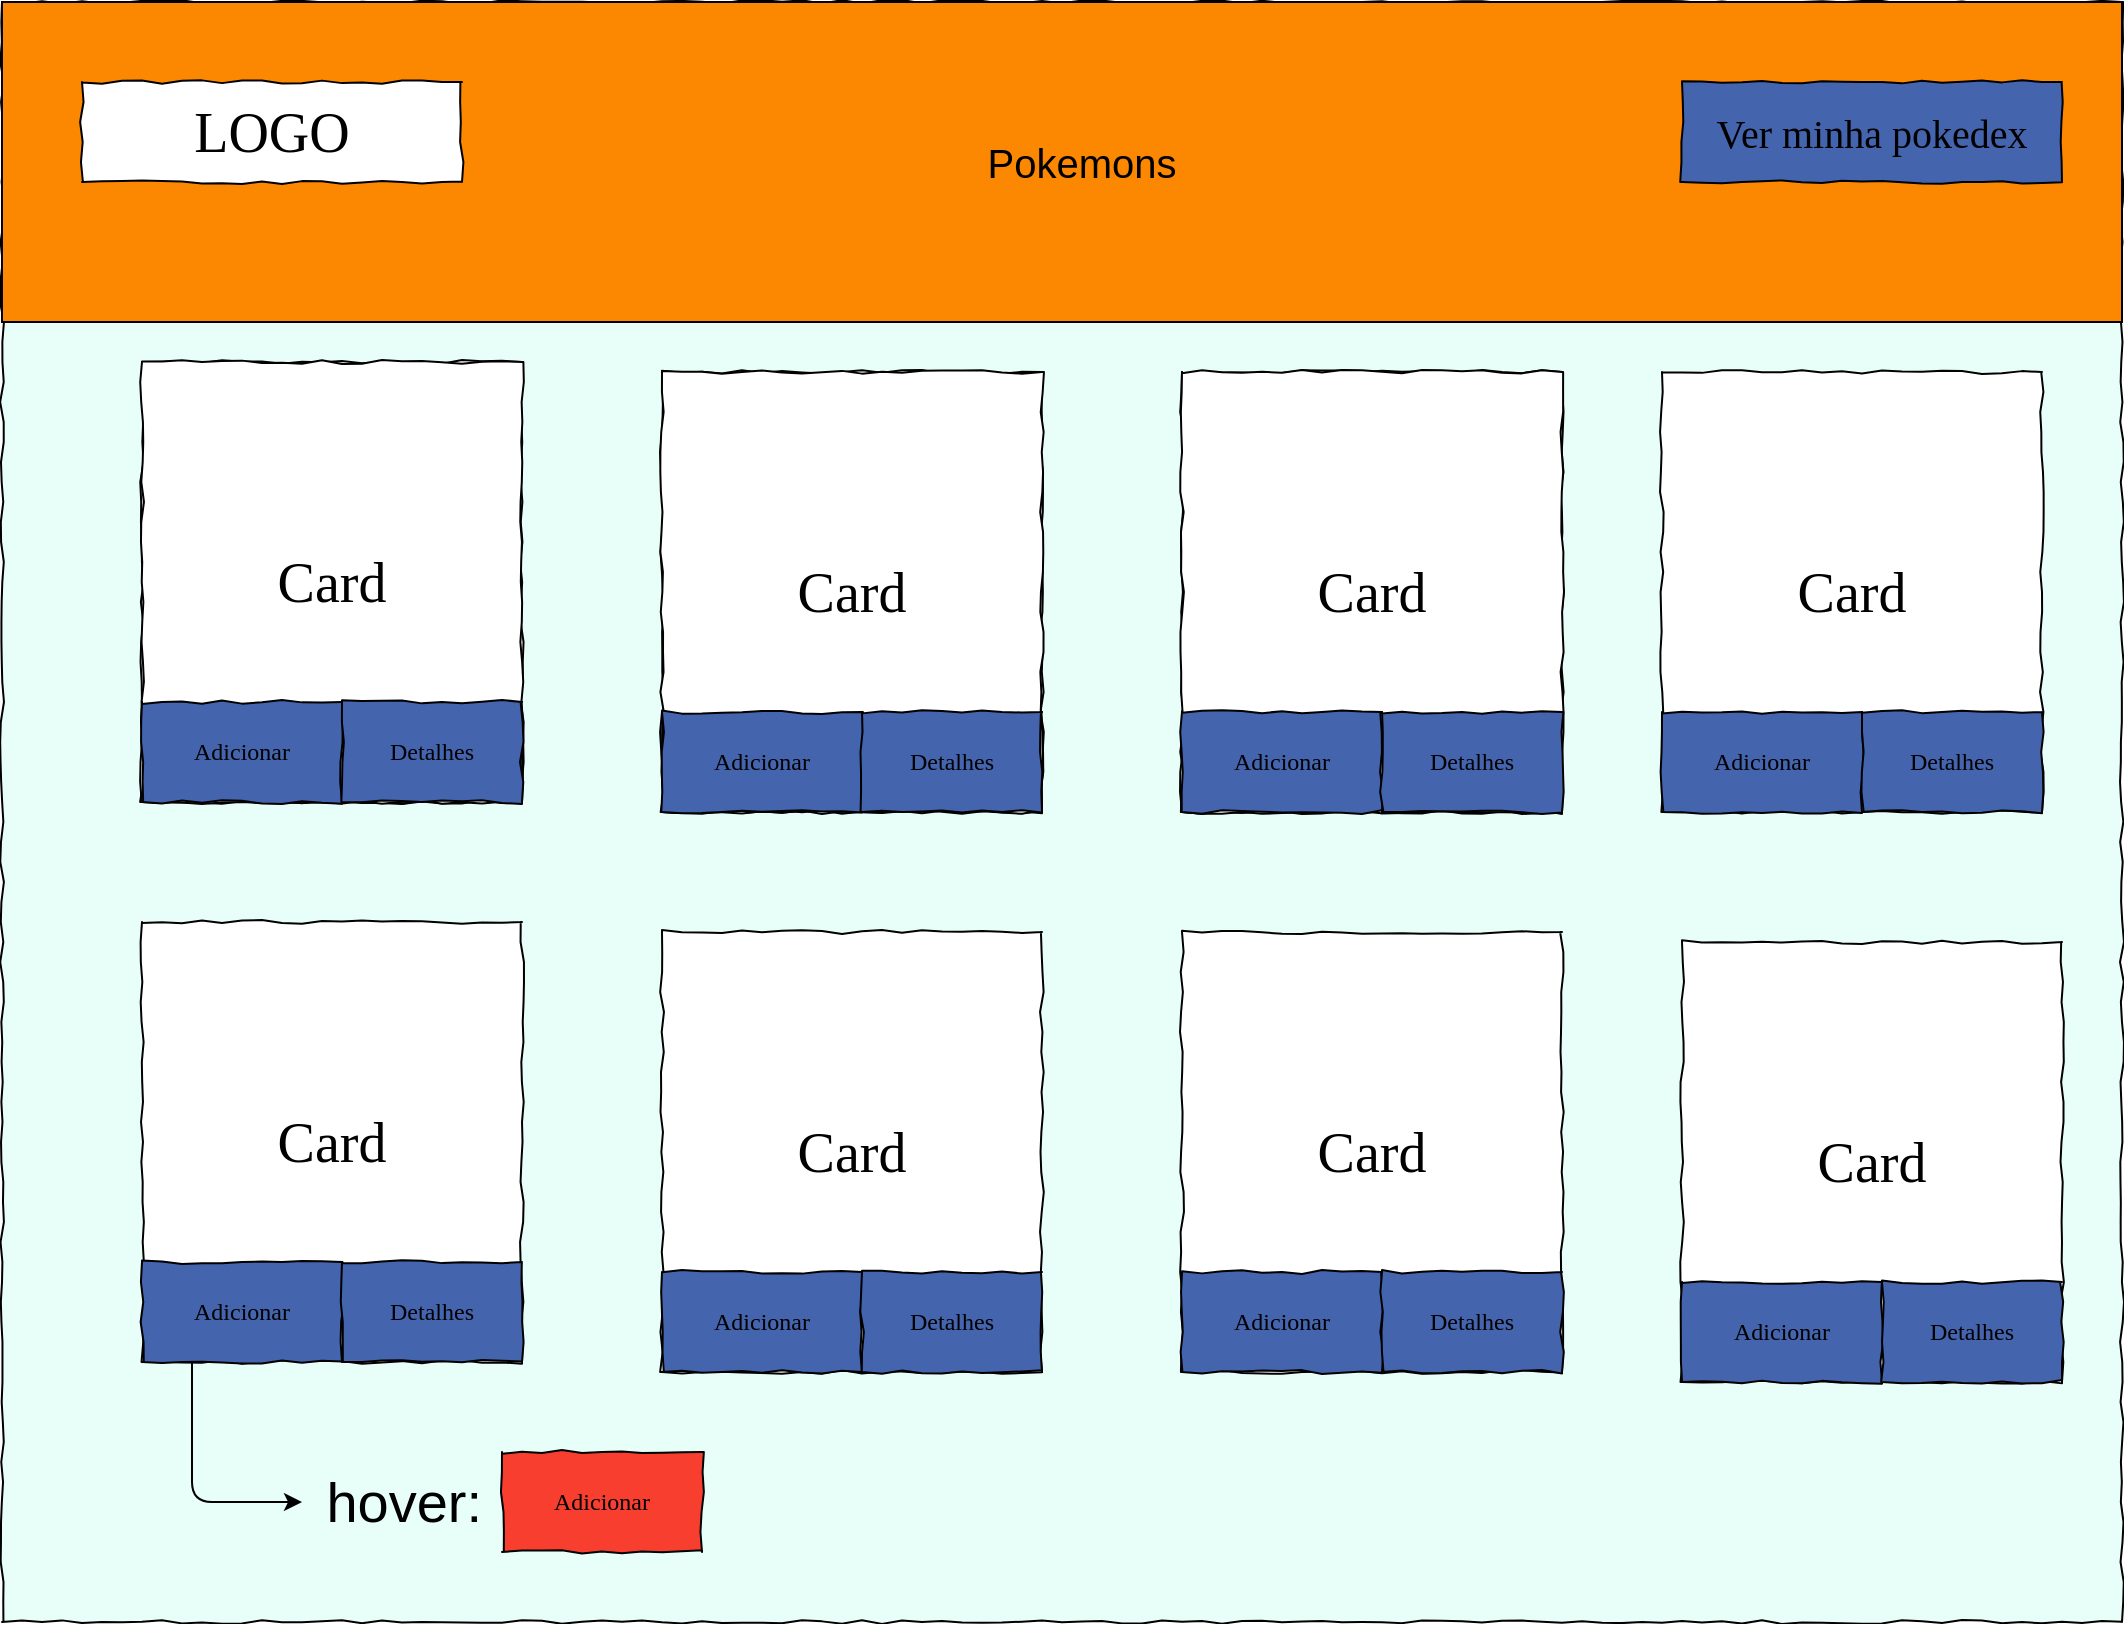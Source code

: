 <mxfile version="14.6.3" type="device" pages="4"><diagram name="Home" id="03018318-947c-dd8e-b7a3-06fadd420f32"><mxGraphModel dx="1175" dy="722" grid="1" gridSize="10" guides="1" tooltips="1" connect="1" arrows="1" fold="1" page="1" pageScale="1" pageWidth="1100" pageHeight="850" background="#ffffff" math="0" shadow="0"><root><mxCell id="0"/><mxCell id="1" parent="0"/><mxCell id="677b7b8949515195-1" value="" style="whiteSpace=wrap;html=1;rounded=0;shadow=0;labelBackgroundColor=none;strokeColor=#000000;strokeWidth=1;fillColor=#E7FeF9;fontFamily=Verdana;fontSize=12;fontColor=#000000;align=center;comic=1;" parent="1" vertex="1"><mxGeometry x="20" y="20" width="1060" height="810" as="geometry"/></mxCell><mxCell id="8MMF4L-imSJykYogSIKI-1" value="" style="rounded=0;whiteSpace=wrap;html=1;fontSize=28;fillColor=#fc8701;" vertex="1" parent="1"><mxGeometry x="20" y="20" width="1060" height="160" as="geometry"/></mxCell><mxCell id="677b7b8949515195-2" value="LOGO" style="whiteSpace=wrap;html=1;rounded=0;shadow=0;labelBackgroundColor=none;strokeWidth=1;fontFamily=Verdana;fontSize=28;align=center;comic=1;" parent="1" vertex="1"><mxGeometry x="60" y="60" width="190" height="50" as="geometry"/></mxCell><mxCell id="AxU79lX9wcsdElTLsXeZ-1" value="Ver minha pokedex" style="whiteSpace=wrap;html=1;rounded=0;shadow=0;labelBackgroundColor=none;strokeWidth=1;fontFamily=Verdana;fontSize=20;align=center;comic=1;fillColor=#4464ad;" vertex="1" parent="1"><mxGeometry x="860" y="60" width="190" height="50" as="geometry"/></mxCell><mxCell id="O5Lpkh7jZbUP1sOswhol-2" value="Pokemons" style="text;html=1;strokeColor=none;fillColor=none;align=center;verticalAlign=middle;whiteSpace=wrap;rounded=0;fontSize=20;" vertex="1" parent="1"><mxGeometry x="450" y="90" width="220" height="20" as="geometry"/></mxCell><mxCell id="O5Lpkh7jZbUP1sOswhol-6" value="" style="group" vertex="1" connectable="0" parent="1"><mxGeometry x="90" y="200" width="190" height="220" as="geometry"/></mxCell><mxCell id="O5Lpkh7jZbUP1sOswhol-3" value="Card" style="whiteSpace=wrap;html=1;rounded=0;shadow=0;labelBackgroundColor=none;strokeWidth=1;fontFamily=Verdana;fontSize=28;align=center;comic=1;" vertex="1" parent="O5Lpkh7jZbUP1sOswhol-6"><mxGeometry width="190" height="220" as="geometry"/></mxCell><mxCell id="O5Lpkh7jZbUP1sOswhol-4" value="Adicionar" style="whiteSpace=wrap;html=1;rounded=0;shadow=0;labelBackgroundColor=none;strokeWidth=1;fontFamily=Verdana;fontSize=12;align=center;comic=1;fillColor=#4464ad;" vertex="1" parent="O5Lpkh7jZbUP1sOswhol-6"><mxGeometry y="170" width="100" height="50" as="geometry"/></mxCell><mxCell id="O5Lpkh7jZbUP1sOswhol-5" value="Detalhes" style="whiteSpace=wrap;html=1;rounded=0;shadow=0;labelBackgroundColor=none;strokeWidth=1;fontFamily=Verdana;fontSize=12;align=center;comic=1;fillColor=#4464ad;" vertex="1" parent="O5Lpkh7jZbUP1sOswhol-6"><mxGeometry x="100" y="170" width="90" height="50" as="geometry"/></mxCell><mxCell id="8MMF4L-imSJykYogSIKI-2" value="" style="group" vertex="1" connectable="0" parent="1"><mxGeometry x="350" y="205" width="190" height="220" as="geometry"/></mxCell><mxCell id="8MMF4L-imSJykYogSIKI-3" value="Card" style="whiteSpace=wrap;html=1;rounded=0;shadow=0;labelBackgroundColor=none;strokeWidth=1;fontFamily=Verdana;fontSize=28;align=center;comic=1;" vertex="1" parent="8MMF4L-imSJykYogSIKI-2"><mxGeometry width="190" height="220" as="geometry"/></mxCell><mxCell id="8MMF4L-imSJykYogSIKI-4" value="Adicionar" style="whiteSpace=wrap;html=1;rounded=0;shadow=0;labelBackgroundColor=none;strokeWidth=1;fontFamily=Verdana;fontSize=12;align=center;comic=1;fillColor=#4464ad;" vertex="1" parent="8MMF4L-imSJykYogSIKI-2"><mxGeometry y="170" width="100" height="50" as="geometry"/></mxCell><mxCell id="8MMF4L-imSJykYogSIKI-5" value="Detalhes" style="whiteSpace=wrap;html=1;rounded=0;shadow=0;labelBackgroundColor=none;strokeWidth=1;fontFamily=Verdana;fontSize=12;align=center;comic=1;fillColor=#4464ad;" vertex="1" parent="8MMF4L-imSJykYogSIKI-2"><mxGeometry x="100" y="170" width="90" height="50" as="geometry"/></mxCell><mxCell id="8MMF4L-imSJykYogSIKI-6" value="" style="group" vertex="1" connectable="0" parent="1"><mxGeometry x="610" y="205" width="190" height="220" as="geometry"/></mxCell><mxCell id="8MMF4L-imSJykYogSIKI-7" value="Card" style="whiteSpace=wrap;html=1;rounded=0;shadow=0;labelBackgroundColor=none;strokeWidth=1;fontFamily=Verdana;fontSize=28;align=center;comic=1;" vertex="1" parent="8MMF4L-imSJykYogSIKI-6"><mxGeometry width="190" height="220" as="geometry"/></mxCell><mxCell id="8MMF4L-imSJykYogSIKI-8" value="Adicionar" style="whiteSpace=wrap;html=1;rounded=0;shadow=0;labelBackgroundColor=none;strokeWidth=1;fontFamily=Verdana;fontSize=12;align=center;comic=1;fillColor=#4464ad;" vertex="1" parent="8MMF4L-imSJykYogSIKI-6"><mxGeometry y="170" width="100" height="50" as="geometry"/></mxCell><mxCell id="8MMF4L-imSJykYogSIKI-9" value="Detalhes" style="whiteSpace=wrap;html=1;rounded=0;shadow=0;labelBackgroundColor=none;strokeWidth=1;fontFamily=Verdana;fontSize=12;align=center;comic=1;fillColor=#4464ad;" vertex="1" parent="8MMF4L-imSJykYogSIKI-6"><mxGeometry x="100" y="170" width="90" height="50" as="geometry"/></mxCell><mxCell id="8MMF4L-imSJykYogSIKI-10" value="" style="group" vertex="1" connectable="0" parent="1"><mxGeometry x="850" y="205" width="190" height="220" as="geometry"/></mxCell><mxCell id="8MMF4L-imSJykYogSIKI-11" value="Card" style="whiteSpace=wrap;html=1;rounded=0;shadow=0;labelBackgroundColor=none;strokeWidth=1;fontFamily=Verdana;fontSize=28;align=center;comic=1;" vertex="1" parent="8MMF4L-imSJykYogSIKI-10"><mxGeometry width="190" height="220" as="geometry"/></mxCell><mxCell id="8MMF4L-imSJykYogSIKI-12" value="Adicionar" style="whiteSpace=wrap;html=1;rounded=0;shadow=0;labelBackgroundColor=none;strokeWidth=1;fontFamily=Verdana;fontSize=12;align=center;comic=1;fillColor=#4464ad;" vertex="1" parent="8MMF4L-imSJykYogSIKI-10"><mxGeometry y="170" width="100" height="50" as="geometry"/></mxCell><mxCell id="8MMF4L-imSJykYogSIKI-13" value="Detalhes" style="whiteSpace=wrap;html=1;rounded=0;shadow=0;labelBackgroundColor=none;strokeWidth=1;fontFamily=Verdana;fontSize=12;align=center;comic=1;fillColor=#4464ad;" vertex="1" parent="8MMF4L-imSJykYogSIKI-10"><mxGeometry x="100" y="170" width="90" height="50" as="geometry"/></mxCell><mxCell id="8MMF4L-imSJykYogSIKI-14" value="" style="group" vertex="1" connectable="0" parent="8MMF4L-imSJykYogSIKI-10"><mxGeometry x="-760" y="-5" width="190" height="220" as="geometry"/></mxCell><mxCell id="8MMF4L-imSJykYogSIKI-15" value="Card" style="whiteSpace=wrap;html=1;rounded=0;shadow=0;labelBackgroundColor=none;strokeWidth=1;fontFamily=Verdana;fontSize=28;align=center;comic=1;" vertex="1" parent="8MMF4L-imSJykYogSIKI-14"><mxGeometry width="190" height="220" as="geometry"/></mxCell><mxCell id="8MMF4L-imSJykYogSIKI-16" value="Adicionar" style="whiteSpace=wrap;html=1;rounded=0;shadow=0;labelBackgroundColor=none;strokeWidth=1;fontFamily=Verdana;fontSize=12;align=center;comic=1;fillColor=#4464ad;" vertex="1" parent="8MMF4L-imSJykYogSIKI-14"><mxGeometry y="170" width="100" height="50" as="geometry"/></mxCell><mxCell id="8MMF4L-imSJykYogSIKI-17" value="Detalhes" style="whiteSpace=wrap;html=1;rounded=0;shadow=0;labelBackgroundColor=none;strokeWidth=1;fontFamily=Verdana;fontSize=12;align=center;comic=1;fillColor=#4464ad;" vertex="1" parent="8MMF4L-imSJykYogSIKI-14"><mxGeometry x="100" y="170" width="90" height="50" as="geometry"/></mxCell><mxCell id="8MMF4L-imSJykYogSIKI-18" value="" style="group" vertex="1" connectable="0" parent="8MMF4L-imSJykYogSIKI-10"><mxGeometry x="-500" width="190" height="220" as="geometry"/></mxCell><mxCell id="8MMF4L-imSJykYogSIKI-19" value="Card" style="whiteSpace=wrap;html=1;rounded=0;shadow=0;labelBackgroundColor=none;strokeWidth=1;fontFamily=Verdana;fontSize=28;align=center;comic=1;" vertex="1" parent="8MMF4L-imSJykYogSIKI-18"><mxGeometry width="190" height="220" as="geometry"/></mxCell><mxCell id="8MMF4L-imSJykYogSIKI-20" value="Adicionar" style="whiteSpace=wrap;html=1;rounded=0;shadow=0;labelBackgroundColor=none;strokeWidth=1;fontFamily=Verdana;fontSize=12;align=center;comic=1;fillColor=#4464ad;" vertex="1" parent="8MMF4L-imSJykYogSIKI-18"><mxGeometry y="170" width="100" height="50" as="geometry"/></mxCell><mxCell id="8MMF4L-imSJykYogSIKI-21" value="Detalhes" style="whiteSpace=wrap;html=1;rounded=0;shadow=0;labelBackgroundColor=none;strokeWidth=1;fontFamily=Verdana;fontSize=12;align=center;comic=1;fillColor=#4464ad;" vertex="1" parent="8MMF4L-imSJykYogSIKI-18"><mxGeometry x="100" y="170" width="90" height="50" as="geometry"/></mxCell><mxCell id="8MMF4L-imSJykYogSIKI-22" value="" style="group" vertex="1" connectable="0" parent="8MMF4L-imSJykYogSIKI-10"><mxGeometry x="-240" width="190" height="220" as="geometry"/></mxCell><mxCell id="8MMF4L-imSJykYogSIKI-23" value="Card" style="whiteSpace=wrap;html=1;rounded=0;shadow=0;labelBackgroundColor=none;strokeWidth=1;fontFamily=Verdana;fontSize=28;align=center;comic=1;" vertex="1" parent="8MMF4L-imSJykYogSIKI-22"><mxGeometry width="190" height="220" as="geometry"/></mxCell><mxCell id="8MMF4L-imSJykYogSIKI-24" value="Adicionar" style="whiteSpace=wrap;html=1;rounded=0;shadow=0;labelBackgroundColor=none;strokeWidth=1;fontFamily=Verdana;fontSize=12;align=center;comic=1;fillColor=#4464ad;" vertex="1" parent="8MMF4L-imSJykYogSIKI-22"><mxGeometry y="170" width="100" height="50" as="geometry"/></mxCell><mxCell id="8MMF4L-imSJykYogSIKI-25" value="Detalhes" style="whiteSpace=wrap;html=1;rounded=0;shadow=0;labelBackgroundColor=none;strokeWidth=1;fontFamily=Verdana;fontSize=12;align=center;comic=1;fillColor=#4464ad;" vertex="1" parent="8MMF4L-imSJykYogSIKI-22"><mxGeometry x="100" y="170" width="90" height="50" as="geometry"/></mxCell><mxCell id="8MMF4L-imSJykYogSIKI-26" value="" style="group" vertex="1" connectable="0" parent="1"><mxGeometry x="90" y="480" width="190" height="220" as="geometry"/></mxCell><mxCell id="8MMF4L-imSJykYogSIKI-27" value="Card" style="whiteSpace=wrap;html=1;rounded=0;shadow=0;labelBackgroundColor=none;strokeWidth=1;fontFamily=Verdana;fontSize=28;align=center;comic=1;" vertex="1" parent="8MMF4L-imSJykYogSIKI-26"><mxGeometry width="190" height="220" as="geometry"/></mxCell><mxCell id="8MMF4L-imSJykYogSIKI-28" value="Adicionar" style="whiteSpace=wrap;html=1;rounded=0;shadow=0;labelBackgroundColor=none;strokeWidth=1;fontFamily=Verdana;fontSize=12;align=center;comic=1;fillColor=#4464ad;" vertex="1" parent="8MMF4L-imSJykYogSIKI-26"><mxGeometry y="170" width="100" height="50" as="geometry"/></mxCell><mxCell id="8MMF4L-imSJykYogSIKI-29" value="Detalhes" style="whiteSpace=wrap;html=1;rounded=0;shadow=0;labelBackgroundColor=none;strokeWidth=1;fontFamily=Verdana;fontSize=12;align=center;comic=1;fillColor=#4464ad;" vertex="1" parent="8MMF4L-imSJykYogSIKI-26"><mxGeometry x="100" y="170" width="90" height="50" as="geometry"/></mxCell><mxCell id="8MMF4L-imSJykYogSIKI-30" value="" style="group" vertex="1" connectable="0" parent="1"><mxGeometry x="350" y="485" width="190" height="220" as="geometry"/></mxCell><mxCell id="8MMF4L-imSJykYogSIKI-31" value="Card" style="whiteSpace=wrap;html=1;rounded=0;shadow=0;labelBackgroundColor=none;strokeWidth=1;fontFamily=Verdana;fontSize=28;align=center;comic=1;" vertex="1" parent="8MMF4L-imSJykYogSIKI-30"><mxGeometry width="190" height="220" as="geometry"/></mxCell><mxCell id="8MMF4L-imSJykYogSIKI-32" value="Adicionar" style="whiteSpace=wrap;html=1;rounded=0;shadow=0;labelBackgroundColor=none;strokeWidth=1;fontFamily=Verdana;fontSize=12;align=center;comic=1;fillColor=#4464ad;" vertex="1" parent="8MMF4L-imSJykYogSIKI-30"><mxGeometry y="170" width="100" height="50" as="geometry"/></mxCell><mxCell id="8MMF4L-imSJykYogSIKI-33" value="Detalhes" style="whiteSpace=wrap;html=1;rounded=0;shadow=0;labelBackgroundColor=none;strokeWidth=1;fontFamily=Verdana;fontSize=12;align=center;comic=1;fillColor=#4464ad;" vertex="1" parent="8MMF4L-imSJykYogSIKI-30"><mxGeometry x="100" y="170" width="90" height="50" as="geometry"/></mxCell><mxCell id="8MMF4L-imSJykYogSIKI-34" value="" style="group" vertex="1" connectable="0" parent="1"><mxGeometry x="610" y="485" width="190" height="220" as="geometry"/></mxCell><mxCell id="8MMF4L-imSJykYogSIKI-35" value="Card" style="whiteSpace=wrap;html=1;rounded=0;shadow=0;labelBackgroundColor=none;strokeWidth=1;fontFamily=Verdana;fontSize=28;align=center;comic=1;" vertex="1" parent="8MMF4L-imSJykYogSIKI-34"><mxGeometry width="190" height="220" as="geometry"/></mxCell><mxCell id="8MMF4L-imSJykYogSIKI-36" value="Adicionar" style="whiteSpace=wrap;html=1;rounded=0;shadow=0;labelBackgroundColor=none;strokeWidth=1;fontFamily=Verdana;fontSize=12;align=center;comic=1;fillColor=#4464ad;" vertex="1" parent="8MMF4L-imSJykYogSIKI-34"><mxGeometry y="170" width="100" height="50" as="geometry"/></mxCell><mxCell id="8MMF4L-imSJykYogSIKI-37" value="Detalhes" style="whiteSpace=wrap;html=1;rounded=0;shadow=0;labelBackgroundColor=none;strokeWidth=1;fontFamily=Verdana;fontSize=12;align=center;comic=1;fillColor=#4464ad;" vertex="1" parent="8MMF4L-imSJykYogSIKI-34"><mxGeometry x="100" y="170" width="90" height="50" as="geometry"/></mxCell><mxCell id="8MMF4L-imSJykYogSIKI-38" value="" style="group" vertex="1" connectable="0" parent="1"><mxGeometry x="860" y="490" width="190" height="220" as="geometry"/></mxCell><mxCell id="8MMF4L-imSJykYogSIKI-39" value="Card" style="whiteSpace=wrap;html=1;rounded=0;shadow=0;labelBackgroundColor=none;strokeWidth=1;fontFamily=Verdana;fontSize=28;align=center;comic=1;" vertex="1" parent="8MMF4L-imSJykYogSIKI-38"><mxGeometry width="190" height="220" as="geometry"/></mxCell><mxCell id="8MMF4L-imSJykYogSIKI-40" value="Adicionar" style="whiteSpace=wrap;html=1;rounded=0;shadow=0;labelBackgroundColor=none;strokeWidth=1;fontFamily=Verdana;fontSize=12;align=center;comic=1;fillColor=#4464ad;" vertex="1" parent="8MMF4L-imSJykYogSIKI-38"><mxGeometry y="170" width="100" height="50" as="geometry"/></mxCell><mxCell id="8MMF4L-imSJykYogSIKI-41" value="Detalhes" style="whiteSpace=wrap;html=1;rounded=0;shadow=0;labelBackgroundColor=none;strokeWidth=1;fontFamily=Verdana;fontSize=12;align=center;comic=1;fillColor=#4464ad;" vertex="1" parent="8MMF4L-imSJykYogSIKI-38"><mxGeometry x="100" y="170" width="90" height="50" as="geometry"/></mxCell><mxCell id="8MMF4L-imSJykYogSIKI-45" value="" style="endArrow=classic;html=1;fontSize=28;exitX=0.25;exitY=1;exitDx=0;exitDy=0;" edge="1" parent="1" source="8MMF4L-imSJykYogSIKI-28"><mxGeometry width="50" height="50" relative="1" as="geometry"><mxPoint x="480" y="640" as="sourcePoint"/><mxPoint x="170" y="770" as="targetPoint"/><Array as="points"><mxPoint x="115" y="770"/></Array></mxGeometry></mxCell><mxCell id="8MMF4L-imSJykYogSIKI-46" value="hover:&amp;nbsp;" style="text;html=1;strokeColor=none;fillColor=none;align=center;verticalAlign=middle;whiteSpace=wrap;rounded=0;fontSize=28;" vertex="1" parent="1"><mxGeometry x="205" y="760" width="40" height="20" as="geometry"/></mxCell><mxCell id="8MMF4L-imSJykYogSIKI-51" value="Adicionar" style="whiteSpace=wrap;html=1;rounded=0;shadow=0;labelBackgroundColor=none;strokeWidth=1;fontFamily=Verdana;fontSize=12;align=center;comic=1;fillColor=#f83f2f;" vertex="1" parent="1"><mxGeometry x="270" y="745" width="100" height="50" as="geometry"/></mxCell></root></mxGraphModel></diagram><diagram name="Pokedex" id="u8BTAJ8z1-_LPuAk2nlk"><mxGraphModel dx="1528" dy="938" grid="1" gridSize="10" guides="1" tooltips="1" connect="1" arrows="1" fold="1" page="1" pageScale="1" pageWidth="1100" pageHeight="850" background="#ffffff" math="0" shadow="0"><root><mxCell id="v41jzx6Svgi0idNACkkp-0"/><mxCell id="v41jzx6Svgi0idNACkkp-1" parent="v41jzx6Svgi0idNACkkp-0"/><mxCell id="v41jzx6Svgi0idNACkkp-2" value="" style="whiteSpace=wrap;html=1;rounded=0;shadow=0;labelBackgroundColor=none;strokeColor=#000000;strokeWidth=1;fillColor=#e7fef9;fontFamily=Verdana;fontSize=12;fontColor=#000000;align=center;comic=1;" vertex="1" parent="v41jzx6Svgi0idNACkkp-1"><mxGeometry x="20" y="20" width="1060" height="810" as="geometry"/></mxCell><mxCell id="Iz8STXl0eSe62dqgRTiM-0" value="" style="rounded=0;whiteSpace=wrap;html=1;fontSize=28;fillColor=#fc8701;" vertex="1" parent="v41jzx6Svgi0idNACkkp-1"><mxGeometry x="20" y="20" width="1060" height="120" as="geometry"/></mxCell><mxCell id="v41jzx6Svgi0idNACkkp-3" value="LOGO" style="whiteSpace=wrap;html=1;rounded=0;shadow=0;labelBackgroundColor=none;strokeWidth=1;fontFamily=Verdana;fontSize=28;align=center;comic=1;" vertex="1" parent="v41jzx6Svgi0idNACkkp-1"><mxGeometry x="60" y="60" width="190" height="50" as="geometry"/></mxCell><mxCell id="v41jzx6Svgi0idNACkkp-5" value="Lista de pokemons" style="whiteSpace=wrap;html=1;rounded=0;shadow=0;labelBackgroundColor=none;strokeWidth=1;fontFamily=Verdana;fontSize=20;align=center;comic=1;fillColor=#4464ad;" vertex="1" parent="v41jzx6Svgi0idNACkkp-1"><mxGeometry x="860" y="60" width="190" height="50" as="geometry"/></mxCell><mxCell id="v41jzx6Svgi0idNACkkp-6" value="Minha Pokedex" style="text;html=1;strokeColor=none;fillColor=none;align=center;verticalAlign=middle;whiteSpace=wrap;rounded=0;fontSize=20;" vertex="1" parent="v41jzx6Svgi0idNACkkp-1"><mxGeometry x="440" y="75" width="220" height="20" as="geometry"/></mxCell><mxCell id="v41jzx6Svgi0idNACkkp-7" value="" style="group" vertex="1" connectable="0" parent="v41jzx6Svgi0idNACkkp-1"><mxGeometry x="90" y="200" width="190" height="220" as="geometry"/></mxCell><mxCell id="v41jzx6Svgi0idNACkkp-8" value="Card" style="whiteSpace=wrap;html=1;rounded=0;shadow=0;labelBackgroundColor=none;strokeWidth=1;fontFamily=Verdana;fontSize=28;align=center;comic=1;" vertex="1" parent="v41jzx6Svgi0idNACkkp-7"><mxGeometry width="190" height="220" as="geometry"/></mxCell><mxCell id="v41jzx6Svgi0idNACkkp-9" value="Remover" style="whiteSpace=wrap;html=1;rounded=0;shadow=0;labelBackgroundColor=none;strokeWidth=1;fontFamily=Verdana;fontSize=12;align=center;comic=1;fillColor=#4464ad;" vertex="1" parent="v41jzx6Svgi0idNACkkp-7"><mxGeometry y="170" width="100" height="50" as="geometry"/></mxCell><mxCell id="v41jzx6Svgi0idNACkkp-10" value="Detalhes" style="whiteSpace=wrap;html=1;rounded=0;shadow=0;labelBackgroundColor=none;strokeWidth=1;fontFamily=Verdana;fontSize=12;align=center;comic=1;fillColor=#4464ad;" vertex="1" parent="v41jzx6Svgi0idNACkkp-7"><mxGeometry x="100" y="170" width="90" height="50" as="geometry"/></mxCell><mxCell id="Iz8STXl0eSe62dqgRTiM-1" value="" style="group" vertex="1" connectable="0" parent="v41jzx6Svgi0idNACkkp-1"><mxGeometry x="320" y="200" width="190" height="220" as="geometry"/></mxCell><mxCell id="Iz8STXl0eSe62dqgRTiM-2" value="Card" style="whiteSpace=wrap;html=1;rounded=0;shadow=0;labelBackgroundColor=none;strokeWidth=1;fontFamily=Verdana;fontSize=28;align=center;comic=1;" vertex="1" parent="Iz8STXl0eSe62dqgRTiM-1"><mxGeometry width="190" height="220" as="geometry"/></mxCell><mxCell id="Iz8STXl0eSe62dqgRTiM-3" value="Remover" style="whiteSpace=wrap;html=1;rounded=0;shadow=0;labelBackgroundColor=none;strokeWidth=1;fontFamily=Verdana;fontSize=12;align=center;comic=1;fillColor=#4464ad;" vertex="1" parent="Iz8STXl0eSe62dqgRTiM-1"><mxGeometry y="170" width="100" height="50" as="geometry"/></mxCell><mxCell id="Iz8STXl0eSe62dqgRTiM-4" value="Detalhes" style="whiteSpace=wrap;html=1;rounded=0;shadow=0;labelBackgroundColor=none;strokeWidth=1;fontFamily=Verdana;fontSize=12;align=center;comic=1;fillColor=#4464ad;" vertex="1" parent="Iz8STXl0eSe62dqgRTiM-1"><mxGeometry x="100" y="170" width="90" height="50" as="geometry"/></mxCell><mxCell id="Iz8STXl0eSe62dqgRTiM-5" value="" style="group" vertex="1" connectable="0" parent="v41jzx6Svgi0idNACkkp-1"><mxGeometry x="560" y="200" width="190" height="220" as="geometry"/></mxCell><mxCell id="Iz8STXl0eSe62dqgRTiM-6" value="Card" style="whiteSpace=wrap;html=1;rounded=0;shadow=0;labelBackgroundColor=none;strokeWidth=1;fontFamily=Verdana;fontSize=28;align=center;comic=1;" vertex="1" parent="Iz8STXl0eSe62dqgRTiM-5"><mxGeometry width="190" height="220" as="geometry"/></mxCell><mxCell id="Iz8STXl0eSe62dqgRTiM-7" value="Remover" style="whiteSpace=wrap;html=1;rounded=0;shadow=0;labelBackgroundColor=none;strokeWidth=1;fontFamily=Verdana;fontSize=12;align=center;comic=1;fillColor=#4464ad;" vertex="1" parent="Iz8STXl0eSe62dqgRTiM-5"><mxGeometry y="170" width="100" height="50" as="geometry"/></mxCell><mxCell id="Iz8STXl0eSe62dqgRTiM-8" value="Detalhes" style="whiteSpace=wrap;html=1;rounded=0;shadow=0;labelBackgroundColor=none;strokeWidth=1;fontFamily=Verdana;fontSize=12;align=center;comic=1;fillColor=#4464ad;" vertex="1" parent="Iz8STXl0eSe62dqgRTiM-5"><mxGeometry x="100" y="170" width="90" height="50" as="geometry"/></mxCell><mxCell id="Iz8STXl0eSe62dqgRTiM-9" value="" style="group" vertex="1" connectable="0" parent="v41jzx6Svgi0idNACkkp-1"><mxGeometry x="800" y="200" width="190" height="220" as="geometry"/></mxCell><mxCell id="Iz8STXl0eSe62dqgRTiM-10" value="Card" style="whiteSpace=wrap;html=1;rounded=0;shadow=0;labelBackgroundColor=none;strokeWidth=1;fontFamily=Verdana;fontSize=28;align=center;comic=1;" vertex="1" parent="Iz8STXl0eSe62dqgRTiM-9"><mxGeometry width="190" height="220" as="geometry"/></mxCell><mxCell id="Iz8STXl0eSe62dqgRTiM-11" value="Remover" style="whiteSpace=wrap;html=1;rounded=0;shadow=0;labelBackgroundColor=none;strokeWidth=1;fontFamily=Verdana;fontSize=12;align=center;comic=1;fillColor=#4464ad;" vertex="1" parent="Iz8STXl0eSe62dqgRTiM-9"><mxGeometry y="170" width="100" height="50" as="geometry"/></mxCell><mxCell id="Iz8STXl0eSe62dqgRTiM-12" value="Detalhes" style="whiteSpace=wrap;html=1;rounded=0;shadow=0;labelBackgroundColor=none;strokeWidth=1;fontFamily=Verdana;fontSize=12;align=center;comic=1;fillColor=#4464ad;" vertex="1" parent="Iz8STXl0eSe62dqgRTiM-9"><mxGeometry x="100" y="170" width="90" height="50" as="geometry"/></mxCell><mxCell id="Iz8STXl0eSe62dqgRTiM-13" value="" style="group" vertex="1" connectable="0" parent="v41jzx6Svgi0idNACkkp-1"><mxGeometry x="90" y="460" width="190" height="220" as="geometry"/></mxCell><mxCell id="Iz8STXl0eSe62dqgRTiM-14" value="Card" style="whiteSpace=wrap;html=1;rounded=0;shadow=0;labelBackgroundColor=none;strokeWidth=1;fontFamily=Verdana;fontSize=28;align=center;comic=1;" vertex="1" parent="Iz8STXl0eSe62dqgRTiM-13"><mxGeometry width="190" height="220" as="geometry"/></mxCell><mxCell id="Iz8STXl0eSe62dqgRTiM-15" value="Remover" style="whiteSpace=wrap;html=1;rounded=0;shadow=0;labelBackgroundColor=none;strokeWidth=1;fontFamily=Verdana;fontSize=12;align=center;comic=1;fillColor=#4464ad;" vertex="1" parent="Iz8STXl0eSe62dqgRTiM-13"><mxGeometry y="170" width="100" height="50" as="geometry"/></mxCell><mxCell id="Iz8STXl0eSe62dqgRTiM-16" value="Detalhes" style="whiteSpace=wrap;html=1;rounded=0;shadow=0;labelBackgroundColor=none;strokeWidth=1;fontFamily=Verdana;fontSize=12;align=center;comic=1;fillColor=#4464ad;" vertex="1" parent="Iz8STXl0eSe62dqgRTiM-13"><mxGeometry x="100" y="170" width="90" height="50" as="geometry"/></mxCell><mxCell id="w_goAyG7fmcZu5FeozNM-0" value="" style="endArrow=classic;html=1;fontSize=28;exitX=0.25;exitY=1;exitDx=0;exitDy=0;" edge="1" parent="v41jzx6Svgi0idNACkkp-1"><mxGeometry width="50" height="50" relative="1" as="geometry"><mxPoint x="115" y="700" as="sourcePoint"/><mxPoint x="170" y="770" as="targetPoint"/><Array as="points"><mxPoint x="115" y="770"/></Array></mxGeometry></mxCell><mxCell id="w_goAyG7fmcZu5FeozNM-1" value="hover:&amp;nbsp;" style="text;html=1;strokeColor=none;fillColor=none;align=center;verticalAlign=middle;whiteSpace=wrap;rounded=0;fontSize=28;" vertex="1" parent="v41jzx6Svgi0idNACkkp-1"><mxGeometry x="205" y="760" width="40" height="20" as="geometry"/></mxCell><mxCell id="w_goAyG7fmcZu5FeozNM-2" value="Remover" style="whiteSpace=wrap;html=1;rounded=0;shadow=0;labelBackgroundColor=none;strokeWidth=1;fontFamily=Verdana;fontSize=12;align=center;comic=1;fillColor=#f83f2f;" vertex="1" parent="v41jzx6Svgi0idNACkkp-1"><mxGeometry x="270" y="745" width="100" height="50" as="geometry"/></mxCell></root></mxGraphModel></diagram><diagram name="Detalhe" id="wTDvv8u37FC9-E2ozNgt"><mxGraphModel dx="1528" dy="938" grid="1" gridSize="10" guides="1" tooltips="1" connect="1" arrows="1" fold="1" page="1" pageScale="1" pageWidth="1100" pageHeight="850" background="#ffffff" math="0" shadow="0"><root><mxCell id="LcP4IvMiy2JTtdonsKaR-0"/><mxCell id="LcP4IvMiy2JTtdonsKaR-1" parent="LcP4IvMiy2JTtdonsKaR-0"/><mxCell id="LcP4IvMiy2JTtdonsKaR-2" value="" style="whiteSpace=wrap;html=1;rounded=0;shadow=0;labelBackgroundColor=none;strokeColor=#000000;strokeWidth=1;fillColor=#e7fef9;fontFamily=Verdana;fontSize=12;fontColor=#000000;align=center;comic=1;" vertex="1" parent="LcP4IvMiy2JTtdonsKaR-1"><mxGeometry x="20" y="20" width="1060" height="810" as="geometry"/></mxCell><mxCell id="rYu42ogpn4xGTTKl4Cz3-0" value="" style="rounded=0;whiteSpace=wrap;html=1;fontSize=28;fillColor=#fc8701;" vertex="1" parent="LcP4IvMiy2JTtdonsKaR-1"><mxGeometry x="20" y="20" width="1060" height="120" as="geometry"/></mxCell><mxCell id="LcP4IvMiy2JTtdonsKaR-3" value="LOGO" style="whiteSpace=wrap;html=1;rounded=0;shadow=0;labelBackgroundColor=none;strokeWidth=1;fontFamily=Verdana;fontSize=28;align=center;comic=1;" vertex="1" parent="LcP4IvMiy2JTtdonsKaR-1"><mxGeometry x="90" y="60" width="190" height="50" as="geometry"/></mxCell><mxCell id="LcP4IvMiy2JTtdonsKaR-10" value="" style="line;strokeWidth=1;html=1;rounded=0;shadow=0;labelBackgroundColor=none;fillColor=none;fontFamily=Verdana;fontSize=14;fontColor=#000000;align=center;comic=1;" vertex="1" parent="LcP4IvMiy2JTtdonsKaR-1"><mxGeometry x="20" y="140" width="1060" height="10" as="geometry"/></mxCell><mxCell id="LcP4IvMiy2JTtdonsKaR-19" value="Tipo 1 Tipo 2" style="whiteSpace=wrap;html=1;rounded=0;shadow=0;labelBackgroundColor=none;strokeWidth=1;fontFamily=Verdana;fontSize=28;align=center;comic=1;fillColor=#FC8701;" vertex="1" parent="LcP4IvMiy2JTtdonsKaR-1"><mxGeometry x="710" y="280" width="330" height="50" as="geometry"/></mxCell><mxCell id="LcP4IvMiy2JTtdonsKaR-42" value="Voltar" style="whiteSpace=wrap;html=1;rounded=0;shadow=0;labelBackgroundColor=none;strokeWidth=1;fontFamily=Verdana;fontSize=20;align=center;comic=1;fillColor=#4462ad;" vertex="1" parent="LcP4IvMiy2JTtdonsKaR-1"><mxGeometry x="930" y="60" width="120" height="50" as="geometry"/></mxCell><mxCell id="GLNo8kyrLUX20hV4fvTD-0" value="Nome do Pokemon" style="text;html=1;strokeColor=none;fillColor=none;align=center;verticalAlign=middle;whiteSpace=wrap;rounded=0;fontSize=20;" vertex="1" parent="LcP4IvMiy2JTtdonsKaR-1"><mxGeometry x="455" y="75" width="190" height="20" as="geometry"/></mxCell><mxCell id="hurKZn3aVrrUI8Xxwl-r-1" value="Add/Remover pokemon" style="whiteSpace=wrap;html=1;rounded=0;shadow=0;labelBackgroundColor=none;strokeWidth=1;fontFamily=Verdana;fontSize=20;align=center;comic=1;fillColor=#4464ad;" vertex="1" parent="LcP4IvMiy2JTtdonsKaR-1"><mxGeometry x="770" y="60" width="130" height="50" as="geometry"/></mxCell><mxCell id="hurKZn3aVrrUI8Xxwl-r-2" value="Imagem frontal" style="whiteSpace=wrap;html=1;rounded=0;shadow=0;labelBackgroundColor=none;strokeWidth=1;fontFamily=Verdana;fontSize=28;align=center;comic=1;" vertex="1" parent="LcP4IvMiy2JTtdonsKaR-1"><mxGeometry x="160" y="280" width="190" height="190" as="geometry"/></mxCell><mxCell id="hurKZn3aVrrUI8Xxwl-r-3" value="Imagem costas" style="whiteSpace=wrap;html=1;rounded=0;shadow=0;labelBackgroundColor=none;strokeWidth=1;fontFamily=Verdana;fontSize=28;align=center;comic=1;" vertex="1" parent="LcP4IvMiy2JTtdonsKaR-1"><mxGeometry x="160" y="520" width="190" height="190" as="geometry"/></mxCell><mxCell id="hurKZn3aVrrUI8Xxwl-r-4" value="&lt;br&gt;Stats&lt;br&gt;&lt;div style=&quot;text-align: left&quot;&gt;&lt;span&gt;HP:&lt;/span&gt;&lt;/div&gt;&lt;div style=&quot;text-align: left&quot;&gt;&lt;span&gt;&lt;br&gt;&lt;/span&gt;&lt;/div&gt;&lt;div style=&quot;text-align: left&quot;&gt;&lt;span&gt;Defesa:&lt;/span&gt;&lt;/div&gt;&lt;div style=&quot;text-align: left&quot;&gt;&lt;span&gt;&lt;br&gt;&lt;/span&gt;&lt;/div&gt;&lt;div style=&quot;text-align: left&quot;&gt;&lt;span&gt;Ataque:&lt;/span&gt;&lt;/div&gt;&lt;div style=&quot;text-align: left&quot;&gt;&lt;span&gt;&lt;br&gt;&lt;/span&gt;&lt;/div&gt;&lt;div style=&quot;text-align: left&quot;&gt;&lt;span&gt;Ataque especial:&lt;/span&gt;&lt;/div&gt;&lt;div style=&quot;text-align: left&quot;&gt;&lt;span&gt;&lt;br&gt;&lt;/span&gt;&lt;/div&gt;&lt;div style=&quot;text-align: left&quot;&gt;&lt;span&gt;Defesa especial:&lt;/span&gt;&lt;/div&gt;&lt;div style=&quot;text-align: left&quot;&gt;&lt;span&gt;&lt;br&gt;&lt;/span&gt;&lt;/div&gt;&lt;div style=&quot;text-align: left&quot;&gt;&lt;span&gt;velocidade:&lt;/span&gt;&lt;/div&gt;&lt;div style=&quot;text-align: left&quot;&gt;&lt;br&gt;&lt;/div&gt;" style="whiteSpace=wrap;html=1;rounded=0;shadow=0;labelBackgroundColor=none;strokeWidth=1;fontFamily=Verdana;fontSize=28;align=center;comic=1;fillColor=#fede01;" vertex="1" parent="LcP4IvMiy2JTtdonsKaR-1"><mxGeometry x="380" y="280" width="295" height="430" as="geometry"/></mxCell><mxCell id="hurKZn3aVrrUI8Xxwl-r-5" value="Movimentos&lt;br&gt;&lt;br&gt;Movimento 1&lt;br&gt;&lt;br&gt;Movimento 2&lt;br&gt;&lt;br&gt;Movimento 3" style="whiteSpace=wrap;html=1;rounded=0;shadow=0;labelBackgroundColor=none;strokeWidth=1;fontFamily=Verdana;fontSize=28;align=center;comic=1;gradientDirection=west;gradientColor=#FC8701;" vertex="1" parent="LcP4IvMiy2JTtdonsKaR-1"><mxGeometry x="710" y="360" width="330" height="350" as="geometry"/></mxCell></root></mxGraphModel></diagram><diagram id="sC-WU5f41hAXyLR3sFAh" name="Page-4"><mxGraphModel dx="826" dy="469" grid="1" gridSize="10" guides="1" tooltips="1" connect="1" arrows="1" fold="1" page="1" pageScale="1" pageWidth="850" pageHeight="1100" math="0" shadow="0"><root><mxCell id="GGv92VFIc2qGaYsNnNNs-0"/><mxCell id="GGv92VFIc2qGaYsNnNNs-1" parent="GGv92VFIc2qGaYsNnNNs-0"/><mxCell id="6DNqS-9jc4Ld3v0rNudV-2" style="edgeStyle=orthogonalEdgeStyle;rounded=0;orthogonalLoop=1;jettySize=auto;html=1;exitX=0.5;exitY=1;exitDx=0;exitDy=0;entryX=0.5;entryY=0;entryDx=0;entryDy=0;fontSize=28;" edge="1" parent="GGv92VFIc2qGaYsNnNNs-1" source="GGv92VFIc2qGaYsNnNNs-2" target="GGv92VFIc2qGaYsNnNNs-3"><mxGeometry relative="1" as="geometry"/></mxCell><mxCell id="GGv92VFIc2qGaYsNnNNs-2" value="APP" style="rounded=0;whiteSpace=wrap;html=1;fontSize=28;" vertex="1" parent="GGv92VFIc2qGaYsNnNNs-1"><mxGeometry x="365" y="40" width="120" height="60" as="geometry"/></mxCell><mxCell id="6DNqS-9jc4Ld3v0rNudV-4" style="edgeStyle=orthogonalEdgeStyle;rounded=0;orthogonalLoop=1;jettySize=auto;html=1;exitX=0.5;exitY=1;exitDx=0;exitDy=0;entryX=0.5;entryY=0;entryDx=0;entryDy=0;fontSize=26;" edge="1" parent="GGv92VFIc2qGaYsNnNNs-1" source="GGv92VFIc2qGaYsNnNNs-3" target="GGv92VFIc2qGaYsNnNNs-5"><mxGeometry relative="1" as="geometry"/></mxCell><mxCell id="6DNqS-9jc4Ld3v0rNudV-5" style="edgeStyle=orthogonalEdgeStyle;rounded=0;orthogonalLoop=1;jettySize=auto;html=1;exitX=0.5;exitY=1;exitDx=0;exitDy=0;entryX=0.5;entryY=0;entryDx=0;entryDy=0;fontSize=26;" edge="1" parent="GGv92VFIc2qGaYsNnNNs-1" source="GGv92VFIc2qGaYsNnNNs-3" target="GGv92VFIc2qGaYsNnNNs-4"><mxGeometry relative="1" as="geometry"/></mxCell><mxCell id="6DNqS-9jc4Ld3v0rNudV-6" style="edgeStyle=orthogonalEdgeStyle;rounded=0;orthogonalLoop=1;jettySize=auto;html=1;exitX=0.5;exitY=1;exitDx=0;exitDy=0;fontSize=26;" edge="1" parent="GGv92VFIc2qGaYsNnNNs-1" source="GGv92VFIc2qGaYsNnNNs-3" target="GGv92VFIc2qGaYsNnNNs-6"><mxGeometry relative="1" as="geometry"/></mxCell><mxCell id="6DNqS-9jc4Ld3v0rNudV-10" style="edgeStyle=orthogonalEdgeStyle;rounded=0;orthogonalLoop=1;jettySize=auto;html=1;exitX=0.5;exitY=1;exitDx=0;exitDy=0;fontSize=22;" edge="1" parent="GGv92VFIc2qGaYsNnNNs-1" source="GGv92VFIc2qGaYsNnNNs-3" target="6DNqS-9jc4Ld3v0rNudV-1"><mxGeometry relative="1" as="geometry"/></mxCell><mxCell id="GGv92VFIc2qGaYsNnNNs-3" value="ROUTER" style="rounded=0;whiteSpace=wrap;html=1;fontSize=28;" vertex="1" parent="GGv92VFIc2qGaYsNnNNs-1"><mxGeometry x="363" y="140" width="125" height="60" as="geometry"/></mxCell><mxCell id="GGv92VFIc2qGaYsNnNNs-4" value="HOME" style="rounded=0;whiteSpace=wrap;html=1;fontSize=28;fillColor=#7EA6E0;" vertex="1" parent="GGv92VFIc2qGaYsNnNNs-1"><mxGeometry x="200" y="250" width="125" height="60" as="geometry"/></mxCell><mxCell id="GGv92VFIc2qGaYsNnNNs-5" value="POKEDEX" style="rounded=0;whiteSpace=wrap;html=1;fontSize=26;fillColor=#7EA6E0;" vertex="1" parent="GGv92VFIc2qGaYsNnNNs-1"><mxGeometry x="353" y="250" width="145" height="60" as="geometry"/></mxCell><mxCell id="GGv92VFIc2qGaYsNnNNs-6" value="DETALHES" style="rounded=0;whiteSpace=wrap;html=1;fontSize=28;fillColor=#7EA6E0;" vertex="1" parent="GGv92VFIc2qGaYsNnNNs-1"><mxGeometry x="680" y="250" width="160" height="60" as="geometry"/></mxCell><mxCell id="6DNqS-9jc4Ld3v0rNudV-7" style="edgeStyle=orthogonalEdgeStyle;rounded=0;orthogonalLoop=1;jettySize=auto;html=1;exitX=0.5;exitY=1;exitDx=0;exitDy=0;entryX=0.5;entryY=0;entryDx=0;entryDy=0;fontSize=22;" edge="1" parent="GGv92VFIc2qGaYsNnNNs-1" source="6DNqS-9jc4Ld3v0rNudV-1" target="6DNqS-9jc4Ld3v0rNudV-3"><mxGeometry relative="1" as="geometry"/></mxCell><mxCell id="6DNqS-9jc4Ld3v0rNudV-1" value="CARDINFO" style="rounded=0;whiteSpace=wrap;html=1;fontSize=26;fillColor=#FFFF66;" vertex="1" parent="GGv92VFIc2qGaYsNnNNs-1"><mxGeometry x="520" y="250" width="145" height="60" as="geometry"/></mxCell><mxCell id="6DNqS-9jc4Ld3v0rNudV-3" value="BTN ADD/REMOVE" style="rounded=0;whiteSpace=wrap;html=1;fontSize=22;fillColor=#FFFF66;" vertex="1" parent="GGv92VFIc2qGaYsNnNNs-1"><mxGeometry x="520" y="350" width="145" height="60" as="geometry"/></mxCell></root></mxGraphModel></diagram></mxfile>
